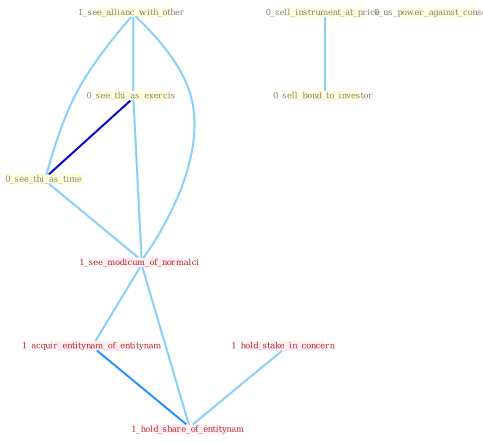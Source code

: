 Graph G{ 
    node
    [shape=polygon,style=filled,width=.5,height=.06,color="#BDFCC9",fixedsize=true,fontsize=4,
    fontcolor="#2f4f4f"];
    {node
    [color="#ffffe0", fontcolor="#8b7d6b"] "1_see_allianc_with_other " "0_see_thi_as_exercis " "0_sell_instrument_at_price " "0_us_power_against_conserv " "0_sell_bond_to_investor " "0_see_thi_as_time "}
{node [color="#fff0f5", fontcolor="#b22222"] "1_hold_stake_in_concern " "1_see_modicum_of_normalci " "1_acquir_entitynam_of_entitynam " "1_hold_share_of_entitynam "}
edge [color="#B0E2FF"];

	"1_see_allianc_with_other " -- "0_see_thi_as_exercis " [w="1", color="#87cefa" ];
	"1_see_allianc_with_other " -- "0_see_thi_as_time " [w="1", color="#87cefa" ];
	"1_see_allianc_with_other " -- "1_see_modicum_of_normalci " [w="1", color="#87cefa" ];
	"0_see_thi_as_exercis " -- "0_see_thi_as_time " [w="3", color="#0000cd" , len=0.6];
	"0_see_thi_as_exercis " -- "1_see_modicum_of_normalci " [w="1", color="#87cefa" ];
	"0_sell_instrument_at_price " -- "0_sell_bond_to_investor " [w="1", color="#87cefa" ];
	"0_see_thi_as_time " -- "1_see_modicum_of_normalci " [w="1", color="#87cefa" ];
	"1_hold_stake_in_concern " -- "1_hold_share_of_entitynam " [w="1", color="#87cefa" ];
	"1_see_modicum_of_normalci " -- "1_acquir_entitynam_of_entitynam " [w="1", color="#87cefa" ];
	"1_see_modicum_of_normalci " -- "1_hold_share_of_entitynam " [w="1", color="#87cefa" ];
	"1_acquir_entitynam_of_entitynam " -- "1_hold_share_of_entitynam " [w="2", color="#1e90ff" , len=0.8];
}